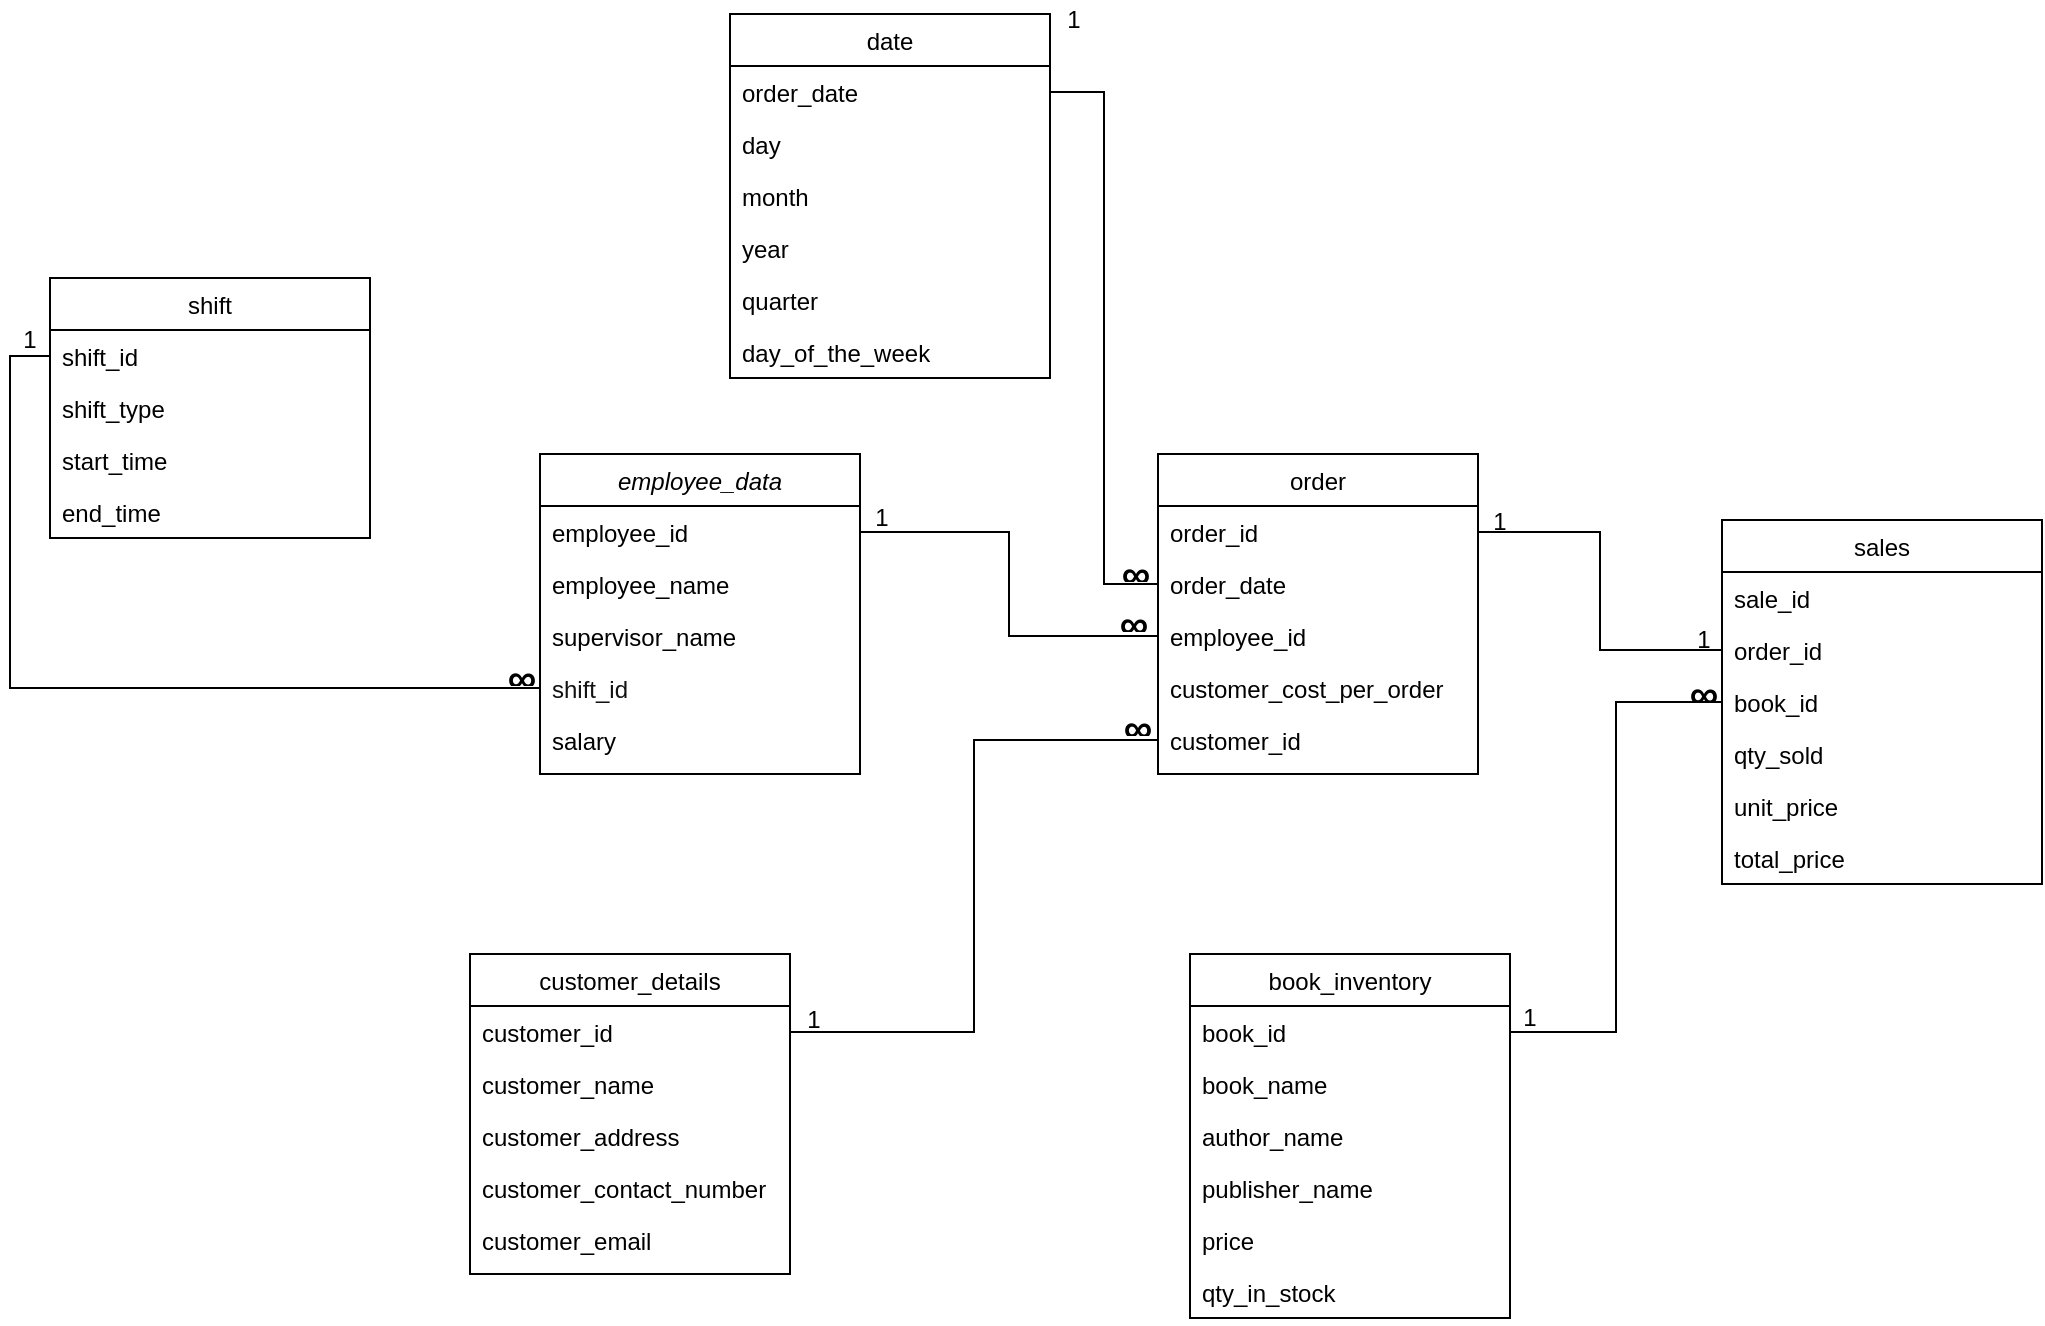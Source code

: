 <mxfile version="25.0.3">
  <diagram id="C5RBs43oDa-KdzZeNtuy" name="Page-1">
    <mxGraphModel dx="2261" dy="738" grid="1" gridSize="10" guides="1" tooltips="1" connect="1" arrows="1" fold="1" page="1" pageScale="1" pageWidth="827" pageHeight="1169" math="0" shadow="0">
      <root>
        <mxCell id="WIyWlLk6GJQsqaUBKTNV-0" />
        <mxCell id="WIyWlLk6GJQsqaUBKTNV-1" parent="WIyWlLk6GJQsqaUBKTNV-0" />
        <mxCell id="zkfFHV4jXpPFQw0GAbJ--0" value="employee_data" style="swimlane;fontStyle=2;align=center;verticalAlign=top;childLayout=stackLayout;horizontal=1;startSize=26;horizontalStack=0;resizeParent=1;resizeLast=0;collapsible=1;marginBottom=0;rounded=0;shadow=0;strokeWidth=1;" parent="WIyWlLk6GJQsqaUBKTNV-1" vertex="1">
          <mxGeometry x="105" y="250" width="160" height="160" as="geometry">
            <mxRectangle x="230" y="140" width="160" height="26" as="alternateBounds" />
          </mxGeometry>
        </mxCell>
        <mxCell id="zkfFHV4jXpPFQw0GAbJ--1" value="employee_id" style="text;align=left;verticalAlign=top;spacingLeft=4;spacingRight=4;overflow=hidden;rotatable=0;points=[[0,0.5],[1,0.5]];portConstraint=eastwest;" parent="zkfFHV4jXpPFQw0GAbJ--0" vertex="1">
          <mxGeometry y="26" width="160" height="26" as="geometry" />
        </mxCell>
        <mxCell id="zkfFHV4jXpPFQw0GAbJ--2" value="employee_name" style="text;align=left;verticalAlign=top;spacingLeft=4;spacingRight=4;overflow=hidden;rotatable=0;points=[[0,0.5],[1,0.5]];portConstraint=eastwest;rounded=0;shadow=0;html=0;" parent="zkfFHV4jXpPFQw0GAbJ--0" vertex="1">
          <mxGeometry y="52" width="160" height="26" as="geometry" />
        </mxCell>
        <mxCell id="zkfFHV4jXpPFQw0GAbJ--5" value="supervisor_name" style="text;align=left;verticalAlign=top;spacingLeft=4;spacingRight=4;overflow=hidden;rotatable=0;points=[[0,0.5],[1,0.5]];portConstraint=eastwest;" parent="zkfFHV4jXpPFQw0GAbJ--0" vertex="1">
          <mxGeometry y="78" width="160" height="26" as="geometry" />
        </mxCell>
        <mxCell id="TXDDKHmo2IQChZSntmb2-64" value="shift_id" style="text;align=left;verticalAlign=top;spacingLeft=4;spacingRight=4;overflow=hidden;rotatable=0;points=[[0,0.5],[1,0.5]];portConstraint=eastwest;fontColor=#121212;" vertex="1" parent="zkfFHV4jXpPFQw0GAbJ--0">
          <mxGeometry y="104" width="160" height="26" as="geometry" />
        </mxCell>
        <mxCell id="TXDDKHmo2IQChZSntmb2-66" value="salary" style="text;align=left;verticalAlign=top;spacingLeft=4;spacingRight=4;overflow=hidden;rotatable=0;points=[[0,0.5],[1,0.5]];portConstraint=eastwest;" vertex="1" parent="zkfFHV4jXpPFQw0GAbJ--0">
          <mxGeometry y="130" width="160" height="30" as="geometry" />
        </mxCell>
        <mxCell id="zkfFHV4jXpPFQw0GAbJ--6" value="customer_details" style="swimlane;fontStyle=0;align=center;verticalAlign=top;childLayout=stackLayout;horizontal=1;startSize=26;horizontalStack=0;resizeParent=1;resizeLast=0;collapsible=1;marginBottom=0;rounded=0;shadow=0;strokeWidth=1;" parent="WIyWlLk6GJQsqaUBKTNV-1" vertex="1">
          <mxGeometry x="70" y="500" width="160" height="160" as="geometry">
            <mxRectangle x="130" y="380" width="160" height="26" as="alternateBounds" />
          </mxGeometry>
        </mxCell>
        <mxCell id="zkfFHV4jXpPFQw0GAbJ--7" value="customer_id" style="text;align=left;verticalAlign=top;spacingLeft=4;spacingRight=4;overflow=hidden;rotatable=0;points=[[0,0.5],[1,0.5]];portConstraint=eastwest;" parent="zkfFHV4jXpPFQw0GAbJ--6" vertex="1">
          <mxGeometry y="26" width="160" height="26" as="geometry" />
        </mxCell>
        <mxCell id="zkfFHV4jXpPFQw0GAbJ--8" value="customer_name" style="text;align=left;verticalAlign=top;spacingLeft=4;spacingRight=4;overflow=hidden;rotatable=0;points=[[0,0.5],[1,0.5]];portConstraint=eastwest;rounded=0;shadow=0;html=0;" parent="zkfFHV4jXpPFQw0GAbJ--6" vertex="1">
          <mxGeometry y="52" width="160" height="26" as="geometry" />
        </mxCell>
        <mxCell id="zkfFHV4jXpPFQw0GAbJ--10" value="customer_address" style="text;align=left;verticalAlign=top;spacingLeft=4;spacingRight=4;overflow=hidden;rotatable=0;points=[[0,0.5],[1,0.5]];portConstraint=eastwest;fontStyle=0" parent="zkfFHV4jXpPFQw0GAbJ--6" vertex="1">
          <mxGeometry y="78" width="160" height="26" as="geometry" />
        </mxCell>
        <mxCell id="zkfFHV4jXpPFQw0GAbJ--11" value="customer_contact_number" style="text;align=left;verticalAlign=top;spacingLeft=4;spacingRight=4;overflow=hidden;rotatable=0;points=[[0,0.5],[1,0.5]];portConstraint=eastwest;" parent="zkfFHV4jXpPFQw0GAbJ--6" vertex="1">
          <mxGeometry y="104" width="160" height="26" as="geometry" />
        </mxCell>
        <mxCell id="o0Ipy1D-ZNgM5MXAbzJO-10" value="customer_email" style="text;align=left;verticalAlign=top;spacingLeft=4;spacingRight=4;overflow=hidden;rotatable=0;points=[[0,0.5],[1,0.5]];portConstraint=eastwest;" parent="zkfFHV4jXpPFQw0GAbJ--6" vertex="1">
          <mxGeometry y="130" width="160" height="26" as="geometry" />
        </mxCell>
        <mxCell id="zkfFHV4jXpPFQw0GAbJ--17" value="book_inventory" style="swimlane;fontStyle=0;align=center;verticalAlign=top;childLayout=stackLayout;horizontal=1;startSize=26;horizontalStack=0;resizeParent=1;resizeLast=0;collapsible=1;marginBottom=0;rounded=0;shadow=0;strokeWidth=1;" parent="WIyWlLk6GJQsqaUBKTNV-1" vertex="1">
          <mxGeometry x="430" y="500" width="160" height="182" as="geometry">
            <mxRectangle x="550" y="140" width="160" height="26" as="alternateBounds" />
          </mxGeometry>
        </mxCell>
        <mxCell id="zkfFHV4jXpPFQw0GAbJ--18" value="book_id" style="text;align=left;verticalAlign=top;spacingLeft=4;spacingRight=4;overflow=hidden;rotatable=0;points=[[0,0.5],[1,0.5]];portConstraint=eastwest;" parent="zkfFHV4jXpPFQw0GAbJ--17" vertex="1">
          <mxGeometry y="26" width="160" height="26" as="geometry" />
        </mxCell>
        <mxCell id="zkfFHV4jXpPFQw0GAbJ--19" value="book_name" style="text;align=left;verticalAlign=top;spacingLeft=4;spacingRight=4;overflow=hidden;rotatable=0;points=[[0,0.5],[1,0.5]];portConstraint=eastwest;rounded=0;shadow=0;html=0;" parent="zkfFHV4jXpPFQw0GAbJ--17" vertex="1">
          <mxGeometry y="52" width="160" height="26" as="geometry" />
        </mxCell>
        <mxCell id="zkfFHV4jXpPFQw0GAbJ--20" value="author_name" style="text;align=left;verticalAlign=top;spacingLeft=4;spacingRight=4;overflow=hidden;rotatable=0;points=[[0,0.5],[1,0.5]];portConstraint=eastwest;rounded=0;shadow=0;html=0;" parent="zkfFHV4jXpPFQw0GAbJ--17" vertex="1">
          <mxGeometry y="78" width="160" height="26" as="geometry" />
        </mxCell>
        <mxCell id="zkfFHV4jXpPFQw0GAbJ--21" value="publisher_name" style="text;align=left;verticalAlign=top;spacingLeft=4;spacingRight=4;overflow=hidden;rotatable=0;points=[[0,0.5],[1,0.5]];portConstraint=eastwest;rounded=0;shadow=0;html=0;" parent="zkfFHV4jXpPFQw0GAbJ--17" vertex="1">
          <mxGeometry y="104" width="160" height="26" as="geometry" />
        </mxCell>
        <mxCell id="TXDDKHmo2IQChZSntmb2-37" value="price" style="text;align=left;verticalAlign=top;spacingLeft=4;spacingRight=4;overflow=hidden;rotatable=0;points=[[0,0.5],[1,0.5]];portConstraint=eastwest;rounded=0;shadow=0;html=0;" vertex="1" parent="zkfFHV4jXpPFQw0GAbJ--17">
          <mxGeometry y="130" width="160" height="26" as="geometry" />
        </mxCell>
        <mxCell id="zkfFHV4jXpPFQw0GAbJ--22" value="qty_in_stock" style="text;align=left;verticalAlign=top;spacingLeft=4;spacingRight=4;overflow=hidden;rotatable=0;points=[[0,0.5],[1,0.5]];portConstraint=eastwest;rounded=0;shadow=0;html=0;" parent="zkfFHV4jXpPFQw0GAbJ--17" vertex="1">
          <mxGeometry y="156" width="160" height="26" as="geometry" />
        </mxCell>
        <mxCell id="o0Ipy1D-ZNgM5MXAbzJO-0" value="order" style="swimlane;fontStyle=0;align=center;verticalAlign=top;childLayout=stackLayout;horizontal=1;startSize=26;horizontalStack=0;resizeParent=1;resizeLast=0;collapsible=1;marginBottom=0;rounded=0;shadow=0;strokeWidth=1;" parent="WIyWlLk6GJQsqaUBKTNV-1" vertex="1">
          <mxGeometry x="414" y="250" width="160" height="160" as="geometry">
            <mxRectangle x="550" y="140" width="160" height="26" as="alternateBounds" />
          </mxGeometry>
        </mxCell>
        <mxCell id="o0Ipy1D-ZNgM5MXAbzJO-1" value="order_id" style="text;align=left;verticalAlign=top;spacingLeft=4;spacingRight=4;overflow=hidden;rotatable=0;points=[[0,0.5],[1,0.5]];portConstraint=eastwest;" parent="o0Ipy1D-ZNgM5MXAbzJO-0" vertex="1">
          <mxGeometry y="26" width="160" height="26" as="geometry" />
        </mxCell>
        <mxCell id="o0Ipy1D-ZNgM5MXAbzJO-2" value="order_date" style="text;align=left;verticalAlign=top;spacingLeft=4;spacingRight=4;overflow=hidden;rotatable=0;points=[[0,0.5],[1,0.5]];portConstraint=eastwest;rounded=0;shadow=0;html=0;" parent="o0Ipy1D-ZNgM5MXAbzJO-0" vertex="1">
          <mxGeometry y="52" width="160" height="26" as="geometry" />
        </mxCell>
        <mxCell id="o0Ipy1D-ZNgM5MXAbzJO-4" value="employee_id" style="text;align=left;verticalAlign=top;spacingLeft=4;spacingRight=4;overflow=hidden;rotatable=0;points=[[0,0.5],[1,0.5]];portConstraint=eastwest;rounded=0;shadow=0;html=0;" parent="o0Ipy1D-ZNgM5MXAbzJO-0" vertex="1">
          <mxGeometry y="78" width="160" height="26" as="geometry" />
        </mxCell>
        <mxCell id="o0Ipy1D-ZNgM5MXAbzJO-5" value="customer_cost_per_order" style="text;align=left;verticalAlign=top;spacingLeft=4;spacingRight=4;overflow=hidden;rotatable=0;points=[[0,0.5],[1,0.5]];portConstraint=eastwest;rounded=0;shadow=0;html=0;" parent="o0Ipy1D-ZNgM5MXAbzJO-0" vertex="1">
          <mxGeometry y="104" width="160" height="26" as="geometry" />
        </mxCell>
        <mxCell id="o0Ipy1D-ZNgM5MXAbzJO-3" value="customer_id" style="text;align=left;verticalAlign=top;spacingLeft=4;spacingRight=4;overflow=hidden;rotatable=0;points=[[0,0.5],[1,0.5]];portConstraint=eastwest;rounded=0;shadow=0;html=0;" parent="o0Ipy1D-ZNgM5MXAbzJO-0" vertex="1">
          <mxGeometry y="130" width="160" height="26" as="geometry" />
        </mxCell>
        <mxCell id="o0Ipy1D-ZNgM5MXAbzJO-11" value="sales" style="swimlane;fontStyle=0;align=center;verticalAlign=top;childLayout=stackLayout;horizontal=1;startSize=26;horizontalStack=0;resizeParent=1;resizeLast=0;collapsible=1;marginBottom=0;rounded=0;shadow=0;strokeWidth=1;" parent="WIyWlLk6GJQsqaUBKTNV-1" vertex="1">
          <mxGeometry x="696" y="283" width="160" height="182" as="geometry">
            <mxRectangle x="550" y="140" width="160" height="26" as="alternateBounds" />
          </mxGeometry>
        </mxCell>
        <mxCell id="TXDDKHmo2IQChZSntmb2-8" value="sale_id" style="text;align=left;verticalAlign=top;spacingLeft=4;spacingRight=4;overflow=hidden;rotatable=0;points=[[0,0.5],[1,0.5]];portConstraint=eastwest;rounded=0;shadow=0;html=0;" vertex="1" parent="o0Ipy1D-ZNgM5MXAbzJO-11">
          <mxGeometry y="26" width="160" height="26" as="geometry" />
        </mxCell>
        <mxCell id="o0Ipy1D-ZNgM5MXAbzJO-12" value="order_id" style="text;align=left;verticalAlign=top;spacingLeft=4;spacingRight=4;overflow=hidden;rotatable=0;points=[[0,0.5],[1,0.5]];portConstraint=eastwest;" parent="o0Ipy1D-ZNgM5MXAbzJO-11" vertex="1">
          <mxGeometry y="52" width="160" height="26" as="geometry" />
        </mxCell>
        <mxCell id="o0Ipy1D-ZNgM5MXAbzJO-13" value="book_id" style="text;align=left;verticalAlign=top;spacingLeft=4;spacingRight=4;overflow=hidden;rotatable=0;points=[[0,0.5],[1,0.5]];portConstraint=eastwest;rounded=0;shadow=0;html=0;" parent="o0Ipy1D-ZNgM5MXAbzJO-11" vertex="1">
          <mxGeometry y="78" width="160" height="26" as="geometry" />
        </mxCell>
        <mxCell id="TXDDKHmo2IQChZSntmb2-34" value="qty_sold" style="text;align=left;verticalAlign=top;spacingLeft=4;spacingRight=4;overflow=hidden;rotatable=0;points=[[0,0.5],[1,0.5]];portConstraint=eastwest;rounded=0;shadow=0;html=0;" vertex="1" parent="o0Ipy1D-ZNgM5MXAbzJO-11">
          <mxGeometry y="104" width="160" height="26" as="geometry" />
        </mxCell>
        <mxCell id="TXDDKHmo2IQChZSntmb2-36" value="unit_price" style="text;align=left;verticalAlign=top;spacingLeft=4;spacingRight=4;overflow=hidden;rotatable=0;points=[[0,0.5],[1,0.5]];portConstraint=eastwest;rounded=0;shadow=0;html=0;" vertex="1" parent="o0Ipy1D-ZNgM5MXAbzJO-11">
          <mxGeometry y="130" width="160" height="26" as="geometry" />
        </mxCell>
        <mxCell id="TXDDKHmo2IQChZSntmb2-33" value="total_price" style="text;align=left;verticalAlign=top;spacingLeft=4;spacingRight=4;overflow=hidden;rotatable=0;points=[[0,0.5],[1,0.5]];portConstraint=eastwest;rounded=0;shadow=0;html=0;" vertex="1" parent="o0Ipy1D-ZNgM5MXAbzJO-11">
          <mxGeometry y="156" width="160" height="26" as="geometry" />
        </mxCell>
        <mxCell id="o0Ipy1D-ZNgM5MXAbzJO-31" value="date" style="swimlane;fontStyle=0;align=center;verticalAlign=top;childLayout=stackLayout;horizontal=1;startSize=26;horizontalStack=0;resizeParent=1;resizeLast=0;collapsible=1;marginBottom=0;rounded=0;shadow=0;strokeWidth=1;" parent="WIyWlLk6GJQsqaUBKTNV-1" vertex="1">
          <mxGeometry x="200" y="30" width="160" height="182" as="geometry">
            <mxRectangle x="550" y="140" width="160" height="26" as="alternateBounds" />
          </mxGeometry>
        </mxCell>
        <mxCell id="o0Ipy1D-ZNgM5MXAbzJO-32" value="order_date" style="text;align=left;verticalAlign=top;spacingLeft=4;spacingRight=4;overflow=hidden;rotatable=0;points=[[0,0.5],[1,0.5]];portConstraint=eastwest;" parent="o0Ipy1D-ZNgM5MXAbzJO-31" vertex="1">
          <mxGeometry y="26" width="160" height="26" as="geometry" />
        </mxCell>
        <mxCell id="o0Ipy1D-ZNgM5MXAbzJO-33" value="day" style="text;align=left;verticalAlign=top;spacingLeft=4;spacingRight=4;overflow=hidden;rotatable=0;points=[[0,0.5],[1,0.5]];portConstraint=eastwest;rounded=0;shadow=0;html=0;" parent="o0Ipy1D-ZNgM5MXAbzJO-31" vertex="1">
          <mxGeometry y="52" width="160" height="26" as="geometry" />
        </mxCell>
        <mxCell id="o0Ipy1D-ZNgM5MXAbzJO-34" value="month" style="text;align=left;verticalAlign=top;spacingLeft=4;spacingRight=4;overflow=hidden;rotatable=0;points=[[0,0.5],[1,0.5]];portConstraint=eastwest;rounded=0;shadow=0;html=0;" parent="o0Ipy1D-ZNgM5MXAbzJO-31" vertex="1">
          <mxGeometry y="78" width="160" height="26" as="geometry" />
        </mxCell>
        <mxCell id="o0Ipy1D-ZNgM5MXAbzJO-35" value="year" style="text;align=left;verticalAlign=top;spacingLeft=4;spacingRight=4;overflow=hidden;rotatable=0;points=[[0,0.5],[1,0.5]];portConstraint=eastwest;rounded=0;shadow=0;html=0;" parent="o0Ipy1D-ZNgM5MXAbzJO-31" vertex="1">
          <mxGeometry y="104" width="160" height="26" as="geometry" />
        </mxCell>
        <mxCell id="o0Ipy1D-ZNgM5MXAbzJO-36" value="quarter" style="text;align=left;verticalAlign=top;spacingLeft=4;spacingRight=4;overflow=hidden;rotatable=0;points=[[0,0.5],[1,0.5]];portConstraint=eastwest;rounded=0;shadow=0;html=0;" parent="o0Ipy1D-ZNgM5MXAbzJO-31" vertex="1">
          <mxGeometry y="130" width="160" height="26" as="geometry" />
        </mxCell>
        <mxCell id="o0Ipy1D-ZNgM5MXAbzJO-28" value="day_of_the_week" style="text;align=left;verticalAlign=top;spacingLeft=4;spacingRight=4;overflow=hidden;rotatable=0;points=[[0,0.5],[1,0.5]];portConstraint=eastwest;rounded=0;shadow=0;html=0;" parent="o0Ipy1D-ZNgM5MXAbzJO-31" vertex="1">
          <mxGeometry y="156" width="160" height="26" as="geometry" />
        </mxCell>
        <mxCell id="TXDDKHmo2IQChZSntmb2-29" style="edgeStyle=orthogonalEdgeStyle;rounded=0;orthogonalLoop=1;jettySize=auto;html=1;exitX=0;exitY=0.5;exitDx=0;exitDy=0;entryX=1;entryY=0.5;entryDx=0;entryDy=0;endArrow=none;endFill=0;" edge="1" parent="WIyWlLk6GJQsqaUBKTNV-1" source="o0Ipy1D-ZNgM5MXAbzJO-12" target="o0Ipy1D-ZNgM5MXAbzJO-1">
          <mxGeometry relative="1" as="geometry" />
        </mxCell>
        <mxCell id="TXDDKHmo2IQChZSntmb2-30" style="edgeStyle=orthogonalEdgeStyle;rounded=0;orthogonalLoop=1;jettySize=auto;html=1;exitX=1;exitY=0.5;exitDx=0;exitDy=0;entryX=0;entryY=0.5;entryDx=0;entryDy=0;endArrow=none;endFill=0;" edge="1" parent="WIyWlLk6GJQsqaUBKTNV-1" source="zkfFHV4jXpPFQw0GAbJ--1" target="o0Ipy1D-ZNgM5MXAbzJO-4">
          <mxGeometry relative="1" as="geometry" />
        </mxCell>
        <mxCell id="TXDDKHmo2IQChZSntmb2-31" style="edgeStyle=orthogonalEdgeStyle;rounded=0;orthogonalLoop=1;jettySize=auto;html=1;exitX=1;exitY=0.5;exitDx=0;exitDy=0;entryX=0;entryY=0.5;entryDx=0;entryDy=0;endArrow=none;endFill=0;" edge="1" parent="WIyWlLk6GJQsqaUBKTNV-1" source="zkfFHV4jXpPFQw0GAbJ--7" target="o0Ipy1D-ZNgM5MXAbzJO-3">
          <mxGeometry relative="1" as="geometry" />
        </mxCell>
        <mxCell id="TXDDKHmo2IQChZSntmb2-32" style="edgeStyle=orthogonalEdgeStyle;rounded=0;orthogonalLoop=1;jettySize=auto;html=1;exitX=0;exitY=0.5;exitDx=0;exitDy=0;entryX=1;entryY=0.5;entryDx=0;entryDy=0;" edge="1" parent="WIyWlLk6GJQsqaUBKTNV-1" source="zkfFHV4jXpPFQw0GAbJ--18" target="TXDDKHmo2IQChZSntmb2-20">
          <mxGeometry relative="1" as="geometry" />
        </mxCell>
        <mxCell id="TXDDKHmo2IQChZSntmb2-38" style="edgeStyle=orthogonalEdgeStyle;rounded=0;orthogonalLoop=1;jettySize=auto;html=1;exitX=1;exitY=0.5;exitDx=0;exitDy=0;entryX=0;entryY=0.5;entryDx=0;entryDy=0;endArrow=none;endFill=0;" edge="1" parent="WIyWlLk6GJQsqaUBKTNV-1" source="zkfFHV4jXpPFQw0GAbJ--18" target="o0Ipy1D-ZNgM5MXAbzJO-13">
          <mxGeometry relative="1" as="geometry" />
        </mxCell>
        <mxCell id="TXDDKHmo2IQChZSntmb2-39" style="edgeStyle=orthogonalEdgeStyle;rounded=0;orthogonalLoop=1;jettySize=auto;html=1;exitX=1;exitY=0.5;exitDx=0;exitDy=0;entryX=0;entryY=0.5;entryDx=0;entryDy=0;endArrow=none;endFill=0;" edge="1" parent="WIyWlLk6GJQsqaUBKTNV-1" source="o0Ipy1D-ZNgM5MXAbzJO-32" target="o0Ipy1D-ZNgM5MXAbzJO-2">
          <mxGeometry relative="1" as="geometry" />
        </mxCell>
        <mxCell id="TXDDKHmo2IQChZSntmb2-40" style="edgeStyle=orthogonalEdgeStyle;rounded=0;orthogonalLoop=1;jettySize=auto;html=1;exitX=0;exitY=0.5;exitDx=0;exitDy=0;entryX=0;entryY=0.5;entryDx=0;entryDy=0;endArrow=none;endFill=0;" edge="1" parent="WIyWlLk6GJQsqaUBKTNV-1" source="o0Ipy1D-ZNgM5MXAbzJO-32" target="zkfFHV4jXpPFQw0GAbJ--3">
          <mxGeometry relative="1" as="geometry" />
        </mxCell>
        <UserObject label="1" placeholders="1" name="Variable" id="TXDDKHmo2IQChZSntmb2-48">
          <mxCell style="text;html=1;strokeColor=none;fillColor=none;align=center;verticalAlign=middle;whiteSpace=wrap;overflow=hidden;" vertex="1" parent="WIyWlLk6GJQsqaUBKTNV-1">
            <mxGeometry x="357" y="23" width="30" height="20" as="geometry" />
          </mxCell>
        </UserObject>
        <UserObject label="&lt;strong&gt;&lt;font style=&quot;font-size: 20px;&quot;&gt;∞&lt;/font&gt;&lt;/strong&gt;" placeholders="1" name="Variable" id="TXDDKHmo2IQChZSntmb2-50">
          <mxCell style="text;html=1;strokeColor=none;fillColor=none;align=center;verticalAlign=middle;whiteSpace=wrap;overflow=hidden;" vertex="1" parent="WIyWlLk6GJQsqaUBKTNV-1">
            <mxGeometry x="388" y="295" width="30" height="20" as="geometry" />
          </mxCell>
        </UserObject>
        <UserObject label="1" placeholders="1" name="Variable" id="TXDDKHmo2IQChZSntmb2-52">
          <mxCell style="text;html=1;strokeColor=none;fillColor=none;align=center;verticalAlign=middle;whiteSpace=wrap;overflow=hidden;" vertex="1" parent="WIyWlLk6GJQsqaUBKTNV-1">
            <mxGeometry x="261" y="272" width="30" height="20" as="geometry" />
          </mxCell>
        </UserObject>
        <UserObject label="&lt;strong&gt;&lt;font style=&quot;font-size: 20px;&quot;&gt;∞&lt;/font&gt;&lt;/strong&gt;" placeholders="1" name="Variable" id="TXDDKHmo2IQChZSntmb2-55">
          <mxCell style="text;html=1;strokeColor=none;fillColor=none;align=center;verticalAlign=middle;whiteSpace=wrap;overflow=hidden;" vertex="1" parent="WIyWlLk6GJQsqaUBKTNV-1">
            <mxGeometry x="387" y="320" width="30" height="20" as="geometry" />
          </mxCell>
        </UserObject>
        <UserObject label="1" placeholders="1" name="Variable" id="TXDDKHmo2IQChZSntmb2-56">
          <mxCell style="text;html=1;strokeColor=none;fillColor=none;align=center;verticalAlign=middle;whiteSpace=wrap;overflow=hidden;" vertex="1" parent="WIyWlLk6GJQsqaUBKTNV-1">
            <mxGeometry x="227" y="523" width="30" height="20" as="geometry" />
          </mxCell>
        </UserObject>
        <UserObject label="&lt;strong&gt;&lt;font style=&quot;font-size: 20px;&quot;&gt;∞&lt;/font&gt;&lt;/strong&gt;" placeholders="1" name="Variable" id="TXDDKHmo2IQChZSntmb2-57">
          <mxCell style="text;html=1;strokeColor=none;fillColor=none;align=center;verticalAlign=middle;whiteSpace=wrap;overflow=hidden;" vertex="1" parent="WIyWlLk6GJQsqaUBKTNV-1">
            <mxGeometry x="389" y="372" width="30" height="20" as="geometry" />
          </mxCell>
        </UserObject>
        <UserObject label="1" placeholders="1" name="Variable" id="TXDDKHmo2IQChZSntmb2-58">
          <mxCell style="text;html=1;strokeColor=none;fillColor=none;align=center;verticalAlign=middle;whiteSpace=wrap;overflow=hidden;" vertex="1" parent="WIyWlLk6GJQsqaUBKTNV-1">
            <mxGeometry x="585" y="522" width="30" height="20" as="geometry" />
          </mxCell>
        </UserObject>
        <UserObject label="&lt;strong&gt;&lt;font style=&quot;font-size: 20px;&quot;&gt;∞&lt;/font&gt;&lt;/strong&gt;" placeholders="1" name="Variable" id="TXDDKHmo2IQChZSntmb2-59">
          <mxCell style="text;html=1;strokeColor=none;fillColor=none;align=center;verticalAlign=middle;whiteSpace=wrap;overflow=hidden;" vertex="1" parent="WIyWlLk6GJQsqaUBKTNV-1">
            <mxGeometry x="672" y="355" width="30" height="20" as="geometry" />
          </mxCell>
        </UserObject>
        <UserObject label="1" placeholders="1" name="Variable" id="TXDDKHmo2IQChZSntmb2-60">
          <mxCell style="text;html=1;strokeColor=none;fillColor=none;align=center;verticalAlign=middle;whiteSpace=wrap;overflow=hidden;" vertex="1" parent="WIyWlLk6GJQsqaUBKTNV-1">
            <mxGeometry x="672" y="333" width="30" height="20" as="geometry" />
          </mxCell>
        </UserObject>
        <UserObject label="1" placeholders="1" name="Variable" id="TXDDKHmo2IQChZSntmb2-61">
          <mxCell style="text;html=1;strokeColor=none;fillColor=none;align=center;verticalAlign=middle;whiteSpace=wrap;overflow=hidden;" vertex="1" parent="WIyWlLk6GJQsqaUBKTNV-1">
            <mxGeometry x="570" y="274" width="30" height="20" as="geometry" />
          </mxCell>
        </UserObject>
        <mxCell id="TXDDKHmo2IQChZSntmb2-67" value="shift" style="swimlane;fontStyle=0;align=center;verticalAlign=top;childLayout=stackLayout;horizontal=1;startSize=26;horizontalStack=0;resizeParent=1;resizeLast=0;collapsible=1;marginBottom=0;rounded=0;shadow=0;strokeWidth=1;" vertex="1" parent="WIyWlLk6GJQsqaUBKTNV-1">
          <mxGeometry x="-140" y="162" width="160" height="130" as="geometry">
            <mxRectangle x="230" y="140" width="160" height="26" as="alternateBounds" />
          </mxGeometry>
        </mxCell>
        <mxCell id="TXDDKHmo2IQChZSntmb2-68" value="shift_id" style="text;align=left;verticalAlign=top;spacingLeft=4;spacingRight=4;overflow=hidden;rotatable=0;points=[[0,0.5],[1,0.5]];portConstraint=eastwest;" vertex="1" parent="TXDDKHmo2IQChZSntmb2-67">
          <mxGeometry y="26" width="160" height="26" as="geometry" />
        </mxCell>
        <mxCell id="TXDDKHmo2IQChZSntmb2-69" value="shift_type" style="text;align=left;verticalAlign=top;spacingLeft=4;spacingRight=4;overflow=hidden;rotatable=0;points=[[0,0.5],[1,0.5]];portConstraint=eastwest;rounded=0;shadow=0;html=0;" vertex="1" parent="TXDDKHmo2IQChZSntmb2-67">
          <mxGeometry y="52" width="160" height="26" as="geometry" />
        </mxCell>
        <mxCell id="TXDDKHmo2IQChZSntmb2-70" value="start_time" style="text;align=left;verticalAlign=top;spacingLeft=4;spacingRight=4;overflow=hidden;rotatable=0;points=[[0,0.5],[1,0.5]];portConstraint=eastwest;" vertex="1" parent="TXDDKHmo2IQChZSntmb2-67">
          <mxGeometry y="78" width="160" height="26" as="geometry" />
        </mxCell>
        <mxCell id="TXDDKHmo2IQChZSntmb2-71" value="end_time" style="text;align=left;verticalAlign=top;spacingLeft=4;spacingRight=4;overflow=hidden;rotatable=0;points=[[0,0.5],[1,0.5]];portConstraint=eastwest;fontColor=#000000;" vertex="1" parent="TXDDKHmo2IQChZSntmb2-67">
          <mxGeometry y="104" width="160" height="26" as="geometry" />
        </mxCell>
        <mxCell id="TXDDKHmo2IQChZSntmb2-73" style="edgeStyle=orthogonalEdgeStyle;rounded=0;orthogonalLoop=1;jettySize=auto;html=1;exitX=0;exitY=0.5;exitDx=0;exitDy=0;entryX=0;entryY=0.5;entryDx=0;entryDy=0;endArrow=none;endFill=0;" edge="1" parent="WIyWlLk6GJQsqaUBKTNV-1" source="TXDDKHmo2IQChZSntmb2-68" target="TXDDKHmo2IQChZSntmb2-64">
          <mxGeometry relative="1" as="geometry" />
        </mxCell>
        <UserObject label="1" placeholders="1" name="Variable" id="TXDDKHmo2IQChZSntmb2-74">
          <mxCell style="text;html=1;strokeColor=none;fillColor=none;align=center;verticalAlign=middle;whiteSpace=wrap;overflow=hidden;" vertex="1" parent="WIyWlLk6GJQsqaUBKTNV-1">
            <mxGeometry x="-165" y="183" width="30" height="20" as="geometry" />
          </mxCell>
        </UserObject>
        <UserObject label="&lt;strong&gt;&lt;font style=&quot;font-size: 20px;&quot;&gt;∞&lt;/font&gt;&lt;/strong&gt;" placeholders="1" name="Variable" id="TXDDKHmo2IQChZSntmb2-75">
          <mxCell style="text;html=1;strokeColor=none;fillColor=none;align=center;verticalAlign=middle;whiteSpace=wrap;overflow=hidden;" vertex="1" parent="WIyWlLk6GJQsqaUBKTNV-1">
            <mxGeometry x="81" y="347" width="30" height="20" as="geometry" />
          </mxCell>
        </UserObject>
      </root>
    </mxGraphModel>
  </diagram>
</mxfile>
